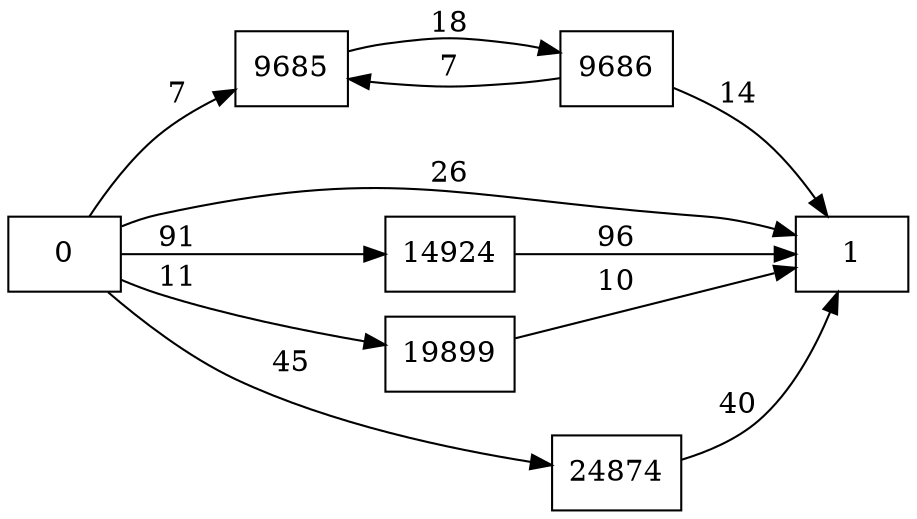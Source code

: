 digraph {
	graph [rankdir=LR]
	node [shape=rectangle]
	9685 -> 9686 [label=18]
	9686 -> 9685 [label=7]
	9686 -> 1 [label=14]
	14924 -> 1 [label=96]
	19899 -> 1 [label=10]
	24874 -> 1 [label=40]
	0 -> 1 [label=26]
	0 -> 9685 [label=7]
	0 -> 14924 [label=91]
	0 -> 19899 [label=11]
	0 -> 24874 [label=45]
}
